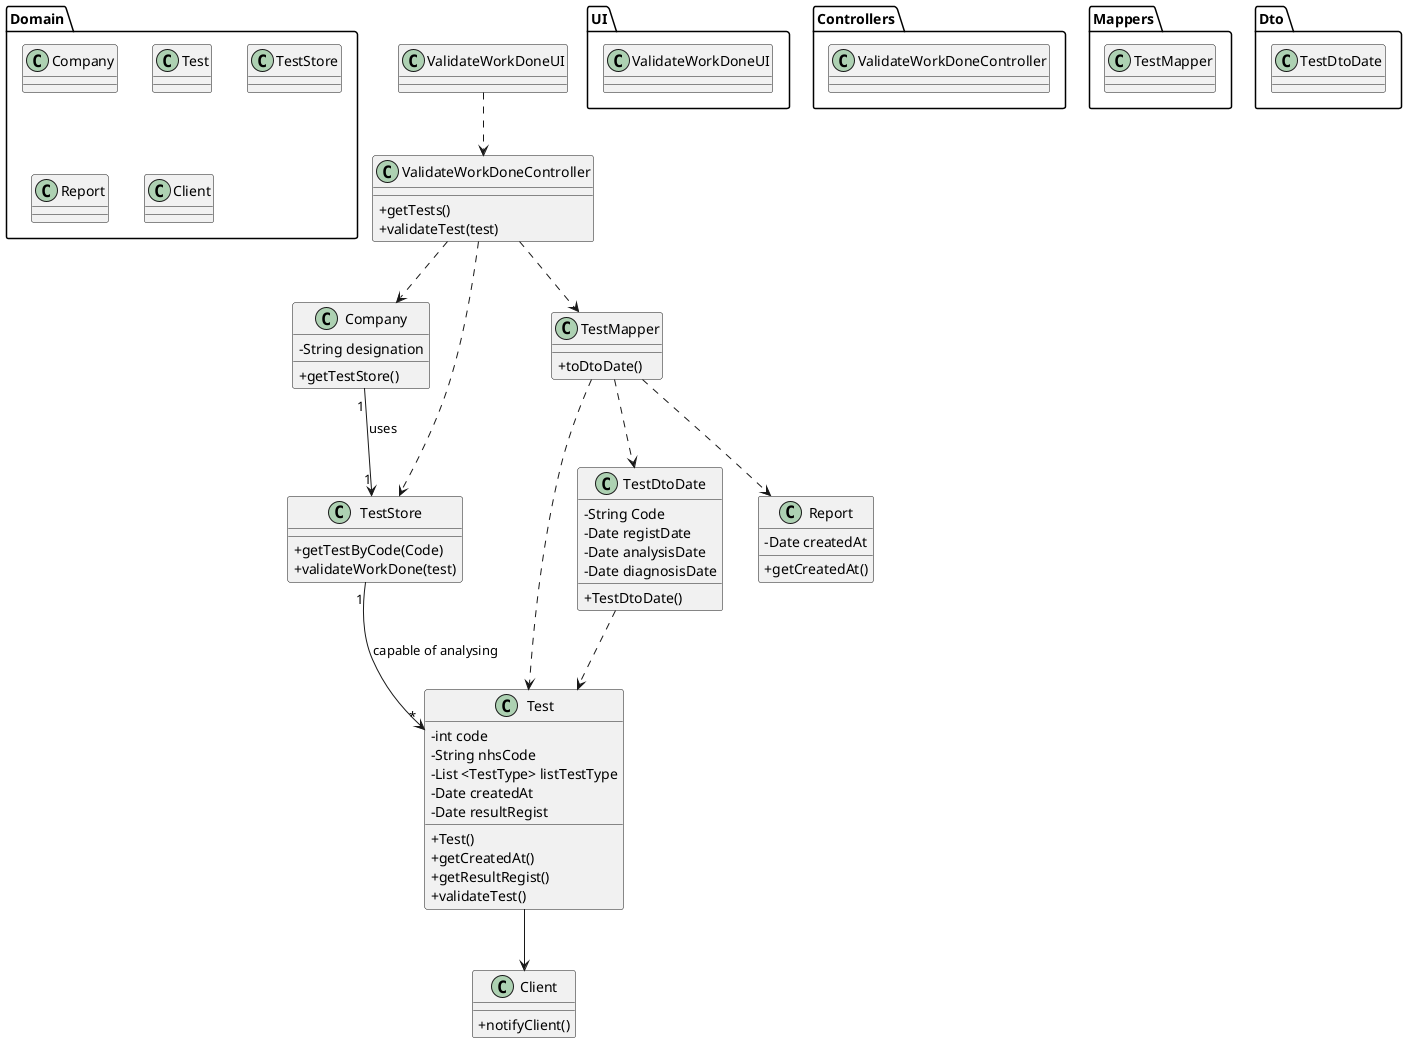 @startuml
skinparam classAttributeIconSize 0
package UI  {
  class ValidateWorkDoneUI
}

package Controllers {
  class ValidateWorkDoneController
}

package Domain {
  class Company
  class Test
  class TestStore
  class Report
  class Client
}

package Mappers {
  class TestMapper
}

package Dto {
  class TestDtoDate
}

class Company
{
  -String designation
  +getTestStore()
}


class Test {
  -int code
  -String nhsCode
  -List <TestType> listTestType
  -Date createdAt
  -Date resultRegist
  +Test()
  +getCreatedAt()
  +getResultRegist()
  +validateTest()
}

class TestStore {
  +getTestByCode(Code)
  +validateWorkDone(test)
}


class ValidateWorkDoneController {
  +getTests()
  +validateTest(test)
}

class ValidateWorkDoneUI {

}

class TestMapper {
   +toDtoDate()
}

class TestDtoDate {
  -String Code
  -Date registDate
  -Date analysisDate
  -Date diagnosisDate
  +TestDtoDate()
}
class Report {
  -Date createdAt
  +getCreatedAt()
}

class Client {
  +notifyClient()
}


ValidateWorkDoneUI ..> ValidateWorkDoneController
ValidateWorkDoneController ..> TestStore
ValidateWorkDoneController ..> Company
ValidateWorkDoneController ..> TestMapper
TestMapper ..> Test
TestMapper ..> TestDtoDate
TestMapper ..> Report
TestDtoDate ..> Test
Test --> Client
TestStore "1" --> "*" Test : capable of analysing
Company "1" --> "1" TestStore : uses
@enduml